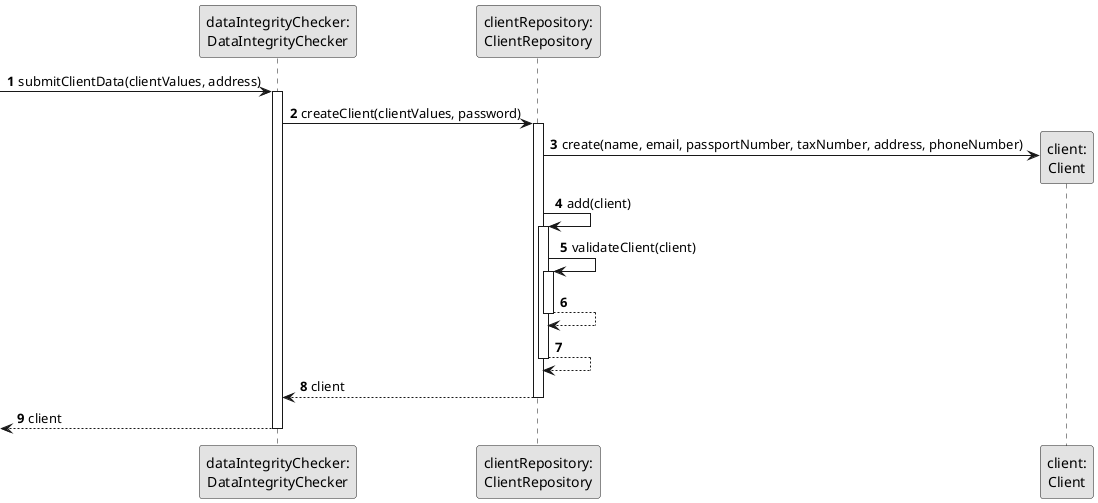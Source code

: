 @startuml
skinparam monochrome true
skinparam packageStyle rectangle
skinparam shadowing false

 autonumber


participant "dataIntegrityChecker:\nDataIntegrityChecker" as CHECKER
participant "clientRepository:\nClientRepository" as CLR
participant "client:\nClient" as CLI

  -> CHECKER : submitClientData(clientValues, address)

 activate CHECKER
 CHECKER -> CLR : createClient(clientValues, password)
 activate CLR
 CLR -> CLI** : create(name, email, passportNumber, taxNumber, address, phoneNumber)

 CLR -> CLR : add(client)
 activate CLR
 CLR -> CLR : validateClient(client)
 activate CLR
 CLR --> CLR:
 deactivate CLR
 CLR --> CLR:
 deactivate CLR
 CLR --> CHECKER: client
 deactivate CLR

 <-- CHECKER : client
 deactivate CHECKER

@enduml
